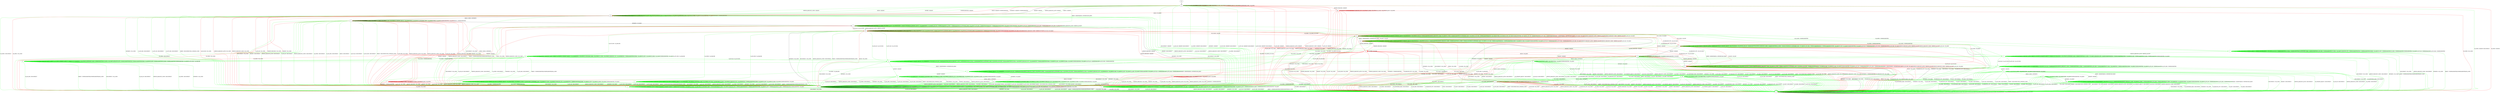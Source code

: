 digraph "" {
	graph ["Incoming time"=0.09285426139831543,
		"Outgoing time"=0.1448497772216797,
		Output="{'States': 36, 'Transitions': 837, 'Filename': '../results/ssh/DropBear-OpenSSH-z3-2.dot'}",
		Reference="{'States': 18, 'Transitions': 222, 'Filename': '../subjects/ssh/DropBear.dot'}",
		Solver=z3,
		Updated="{'States': 32, 'Transitions': 683, 'Filename': '../subjects/ssh/OpenSSH.dot'}",
		"f-measure"=0.15027624309392265,
		precision=0.09956076134699854,
		recall=0.3063063063063063
	];
	a -> a	[key=0,
		label="CH_REQUEST_PTY / CH_NONE"];
	a -> a	[key=1,
		label="CH_DATA / CH_NONE"];
	a -> a	[key=2,
		label="CH_CLOSE / CH_NONE"];
	a -> a	[key=3,
		label="CH_EOF / CH_NONE"];
	a -> a	[key=4,
		color=green,
		label="CH_WINDOW_ADJUST / CH_NONE"];
	a -> a	[key=5,
		color=green,
		label="CH_EXTENDED_DATA / CH_NONE"];
	a -> d	[key=0,
		label="KEXINIT / KEXINIT"];
	a -> d	[key=1,
		color=green,
		label="SERVICE_REQUEST_AUTH / KEXINIT"];
	a -> d	[key=2,
		color=green,
		label="DEBUG / KEXINIT"];
	a -> d	[key=3,
		color=green,
		label="SERVICE_REQUEST_CONN / KEXINIT"];
	a -> d	[key=4,
		color=green,
		label="KEX30 / KEXINIT"];
	a -> d	[key=5,
		color=green,
		label="IGNORE / KEXINIT"];
	a -> d	[key=6,
		color=green,
		label="UNIMPLEMENTED / KEXINIT"];
	a -> d	[key=7,
		color=red,
		label="KEX30 / KEXINIT+UNIMPLEMENTED"];
	a -> d	[key=8,
		color=red,
		label="NEWKEYS / KEXINIT+UNIMPLEMENTED"];
	a -> f	[key=0,
		color=green,
		label="DISCONNECT / KEXINIT"];
	a -> f	[key=1,
		color=green,
		label="UA_PK_OK / KEXINIT+DISCONNECT"];
	a -> f	[key=2,
		color=green,
		label="UA_NONE / KEXINIT+DISCONNECT"];
	a -> f	[key=3,
		color=green,
		label="NEWKEYS / KEXINIT"];
	a -> f	[key=4,
		color=green,
		label="UA_PK_NOK / KEXINIT+DISCONNECT"];
	a -> f	[key=5,
		color=green,
		label="UA_PW_OK / KEXINIT+DISCONNECT"];
	a -> f	[key=6,
		color=green,
		label="UA_PW_NOK / KEXINIT+DISCONNECT"];
	a -> f	[key=7,
		color=red,
		label="UA_PK_NOK / KEXINIT"];
	a -> f	[key=8,
		color=red,
		label="SERVICE_REQUEST_AUTH / KEXINIT"];
	a -> f	[key=9,
		color=red,
		label="SERVICE_REQUEST_CONN / KEXINIT"];
	a -> f	[key=10,
		color=red,
		label="UA_PK_OK / KEXINIT"];
	a -> i	[key=0,
		color=green,
		label="REKEY / KEXINIT|KEX31+NEWKEYS|NO_RESP"];
	a -> l	[key=0,
		color=green,
		label="CH_OPEN / KEXINIT+DISCONNECT"];
	a -> l	[key=1,
		color=red,
		label="CH_OPEN / KEXINIT"];
	gg	[color=red];
	a -> gg	[key=0,
		color=red,
		label="KEXINIT_PROCEED / KEXINIT"];
	b -> b	[key=0,
		label="SERVICE_REQUEST_AUTH / SERVICE_ACCEPT"];
	b -> b	[key=1,
		label="CH_REQUEST_PTY / CH_NONE"];
	b -> b	[key=2,
		label="CH_DATA / CH_NONE"];
	b -> b	[key=3,
		label="CH_CLOSE / CH_NONE"];
	b -> b	[key=4,
		label="CH_EOF / CH_NONE"];
	b -> b	[key=5,
		color=green,
		label="KEXINIT / UNIMPLEMENTED"];
	b -> b	[key=6,
		color=green,
		label="CH_WINDOW_ADJUST / CH_NONE"];
	b -> b	[key=7,
		color=green,
		label="DEBUG / NO_RESP"];
	b -> b	[key=8,
		color=green,
		label="CH_EXTENDED_DATA / CH_NONE"];
	b -> b	[key=9,
		color=green,
		label="KEX30 / UNIMPLEMENTED"];
	b -> b	[key=10,
		color=green,
		label="IGNORE / NO_RESP"];
	b -> b	[key=11,
		color=green,
		label="UNIMPLEMENTED / NO_RESP"];
	b -> b	[key=12,
		color=red,
		label="UA_PK_NOK / NO_RESP"];
	b -> b	[key=13,
		color=red,
		label="SERVICE_REQUEST_CONN / SERVICE_ACCEPT"];
	b -> b	[key=14,
		color=red,
		label="UA_PK_OK / NO_RESP"];
	b -> e	[key=0,
		color=red,
		label="CH_OPEN / CH_OPEN_SUCCESS"];
	b -> f	[key=0,
		label="NEWKEYS / NO_CONN"];
	b -> f	[key=1,
		color=green,
		label="DISCONNECT / NO_CONN"];
	b -> f	[key=2,
		color=green,
		label="SERVICE_REQUEST_CONN / DISCONNECT"];
	b -> f	[key=3,
		color=green,
		label="REKEY / UNIMPLEMENTED|UNIMPLEMENTED|NO_CONN"];
	b -> f	[key=4,
		color=red,
		label="KEX30 / NO_CONN"];
	p	[color=green];
	b -> p	[key=0,
		color=green,
		label="UA_PK_OK / UA_SUCCESS"];
	b -> p	[key=1,
		color=green,
		label="UA_PW_OK / UA_SUCCESS"];
	q	[color=green];
	b -> q	[key=0,
		color=green,
		label="UA_PW_NOK / UA_FAILURE"];
	r	[color=green];
	b -> r	[key=0,
		color=green,
		label="UA_NONE / UA_FAILURE"];
	s	[color=green];
	b -> s	[key=0,
		color=green,
		label="UA_PK_NOK / UA_FAILURE"];
	t	[color=green];
	b -> t	[key=0,
		color=green,
		label="CH_OPEN / UNIMPLEMENTED"];
	hh	[color=red];
	b -> hh	[key=0,
		color=red,
		label="KEXINIT_PROCEED / KEXINIT"];
	ii	[color=red];
	b -> ii	[key=0,
		color=red,
		label="KEXINIT / KEXINIT"];
	c -> c	[key=0,
		label="CH_REQUEST_PTY / CH_NONE"];
	c -> c	[key=1,
		label="CH_DATA / CH_NONE"];
	c -> c	[key=2,
		label="CH_CLOSE / CH_NONE"];
	c -> c	[key=3,
		label="CH_EOF / CH_NONE"];
	c -> c	[key=4,
		color=green,
		label="CH_WINDOW_ADJUST / CH_NONE"];
	c -> c	[key=5,
		color=green,
		label="DEBUG / NO_RESP"];
	c -> c	[key=6,
		color=green,
		label="CH_EXTENDED_DATA / CH_NONE"];
	c -> c	[key=7,
		color=green,
		label="IGNORE / NO_RESP"];
	c -> c	[key=8,
		color=green,
		label="UNIMPLEMENTED / NO_RESP"];
	c -> c	[key=9,
		color=red,
		label="KEX30 / UNIMPLEMENTED"];
	c -> f	[key=0,
		color=green,
		label="DISCONNECT / NO_CONN"];
	c -> f	[key=1,
		color=green,
		label="KEXINIT / DISCONNECT"];
	c -> f	[key=2,
		color=green,
		label="SERVICE_REQUEST_AUTH / DISCONNECT"];
	c -> f	[key=3,
		color=green,
		label="UA_PK_OK / DISCONNECT"];
	c -> f	[key=4,
		color=green,
		label="SERVICE_REQUEST_CONN / DISCONNECT"];
	c -> f	[key=5,
		color=green,
		label="UA_NONE / DISCONNECT"];
	c -> f	[key=6,
		color=green,
		label="UA_PK_NOK / DISCONNECT"];
	c -> f	[key=7,
		color=green,
		label="KEX30 / DISCONNECT"];
	c -> f	[key=8,
		color=green,
		label="UA_PW_OK / DISCONNECT"];
	c -> f	[key=9,
		color=green,
		label="UA_PW_NOK / DISCONNECT"];
	c -> f	[key=10,
		color=green,
		label="REKEY / DISCONNECT|NO_CONN|NO_CONN"];
	c -> f	[key=11,
		color=red,
		label="UA_PK_NOK / NO_CONN"];
	c -> f	[key=12,
		color=red,
		label="SERVICE_REQUEST_AUTH / NO_CONN"];
	c -> f	[key=13,
		color=red,
		label="SERVICE_REQUEST_CONN / NO_CONN"];
	c -> f	[key=14,
		color=red,
		label="UA_PK_OK / NO_CONN"];
	c -> f	[key=15,
		color=red,
		label="KEXINIT_PROCEED / NO_CONN"];
	c -> f	[key=16,
		color=red,
		label="KEXINIT / NO_CONN"];
	c -> i	[key=0,
		label="NEWKEYS / NO_RESP"];
	c -> l	[key=0,
		color=green,
		label="CH_OPEN / DISCONNECT"];
	c -> l	[key=1,
		color=red,
		label="CH_OPEN / NO_CONN"];
	d -> c	[key=0,
		label="KEX30 / KEX31+NEWKEYS"];
	d -> d	[key=0,
		label="CH_REQUEST_PTY / CH_NONE"];
	d -> d	[key=1,
		label="CH_DATA / CH_NONE"];
	d -> d	[key=2,
		label="CH_CLOSE / CH_NONE"];
	d -> d	[key=3,
		label="CH_EOF / CH_NONE"];
	d -> d	[key=4,
		color=green,
		label="CH_WINDOW_ADJUST / CH_NONE"];
	d -> d	[key=5,
		color=green,
		label="DEBUG / NO_RESP"];
	d -> d	[key=6,
		color=green,
		label="CH_EXTENDED_DATA / CH_NONE"];
	d -> d	[key=7,
		color=green,
		label="IGNORE / NO_RESP"];
	d -> d	[key=8,
		color=green,
		label="UNIMPLEMENTED / NO_RESP"];
	d -> d	[key=9,
		color=red,
		label="NEWKEYS / UNIMPLEMENTED"];
	d -> f	[key=0,
		color=green,
		label="DISCONNECT / NO_CONN"];
	d -> f	[key=1,
		color=green,
		label="KEXINIT / DISCONNECT"];
	d -> f	[key=2,
		color=green,
		label="SERVICE_REQUEST_AUTH / DISCONNECT"];
	d -> f	[key=3,
		color=green,
		label="UA_PK_OK / DISCONNECT"];
	d -> f	[key=4,
		color=green,
		label="SERVICE_REQUEST_CONN / DISCONNECT"];
	d -> f	[key=5,
		color=green,
		label="UA_NONE / DISCONNECT"];
	d -> f	[key=6,
		color=green,
		label="NEWKEYS / NO_CONN"];
	d -> f	[key=7,
		color=green,
		label="UA_PK_NOK / DISCONNECT"];
	d -> f	[key=8,
		color=green,
		label="UA_PW_OK / DISCONNECT"];
	d -> f	[key=9,
		color=green,
		label="UA_PW_NOK / DISCONNECT"];
	d -> f	[key=10,
		color=green,
		label="REKEY / DISCONNECT|NO_CONN|NO_CONN"];
	d -> f	[key=11,
		color=red,
		label="UA_PK_NOK / NO_CONN"];
	d -> f	[key=12,
		color=red,
		label="SERVICE_REQUEST_AUTH / NO_CONN"];
	d -> f	[key=13,
		color=red,
		label="SERVICE_REQUEST_CONN / NO_CONN"];
	d -> f	[key=14,
		color=red,
		label="UA_PK_OK / NO_CONN"];
	d -> f	[key=15,
		color=red,
		label="KEXINIT_PROCEED / NO_CONN"];
	d -> f	[key=16,
		color=red,
		label="KEXINIT / NO_CONN"];
	d -> l	[key=0,
		color=green,
		label="CH_OPEN / DISCONNECT"];
	d -> l	[key=1,
		color=red,
		label="CH_OPEN / NO_CONN"];
	e -> b	[key=0,
		color=red,
		label="CH_CLOSE / CH_EOF"];
	e -> e	[key=0,
		label="CH_OPEN / CH_MAX"];
	e -> e	[key=1,
		label="CH_DATA / NO_RESP"];
	e -> e	[key=2,
		color=green,
		label="SERVICE_REQUEST_AUTH / NO_RESP"];
	e -> e	[key=3,
		color=green,
		label="CH_WINDOW_ADJUST / NO_RESP"];
	e -> e	[key=4,
		color=green,
		label="DEBUG / NO_RESP"];
	e -> e	[key=5,
		color=green,
		label="UA_PK_OK / UNIMPLEMENTED"];
	e -> e	[key=6,
		color=green,
		label="SERVICE_REQUEST_CONN / NO_RESP"];
	e -> e	[key=7,
		color=green,
		label="UA_NONE / UNIMPLEMENTED"];
	e -> e	[key=8,
		color=green,
		label="CH_EXTENDED_DATA / NO_RESP"];
	e -> e	[key=9,
		color=green,
		label="UA_PK_NOK / UNIMPLEMENTED"];
	e -> e	[key=10,
		color=green,
		label="KEX30 / NO_RESP"];
	e -> e	[key=11,
		color=green,
		label="IGNORE / NO_RESP"];
	e -> e	[key=12,
		color=green,
		label="CH_EOF / NO_RESP"];
	e -> e	[key=13,
		color=green,
		label="UNIMPLEMENTED / NO_RESP"];
	e -> e	[key=14,
		color=green,
		label="UA_PW_OK / UNIMPLEMENTED"];
	e -> e	[key=15,
		color=green,
		label="UA_PW_NOK / UNIMPLEMENTED"];
	e -> e	[key=16,
		color=green,
		label="REKEY / KEXINIT|KEX31+NEWKEYS|NO_RESP"];
	e -> e	[key=17,
		color=red,
		label="UA_PK_NOK / NO_RESP"];
	e -> e	[key=18,
		color=red,
		label="SERVICE_REQUEST_AUTH / SERVICE_ACCEPT"];
	e -> e	[key=19,
		color=red,
		label="SERVICE_REQUEST_CONN / SERVICE_ACCEPT"];
	e -> e	[key=20,
		color=red,
		label="UA_PK_OK / NO_RESP"];
	e -> g	[key=0,
		color=red,
		label="CH_EOF / CH_EOF"];
	e -> h	[key=0,
		color=green,
		label="CH_REQUEST_PTY / CH_SUCCESS"];
	e -> j	[key=0,
		color=red,
		label="CH_REQUEST_PTY / CH_SUCCESS"];
	e -> l	[key=0,
		label="NEWKEYS / NO_CONN"];
	e -> l	[key=1,
		color=green,
		label="DISCONNECT / NO_CONN"];
	e -> l	[key=2,
		color=red,
		label="KEX30 / NO_CONN"];
	e -> n	[key=0,
		color=red,
		label="KEXINIT / KEXINIT"];
	v	[color=green];
	e -> v	[key=0,
		color=green,
		label="CH_CLOSE / CH_CLOSE"];
	bb	[color=green];
	e -> bb	[key=0,
		color=green,
		label="KEXINIT / KEXINIT"];
	jj	[color=red];
	e -> jj	[key=0,
		color=red,
		label="KEXINIT_PROCEED / KEXINIT"];
	f -> f	[key=0,
		label="UA_PK_NOK / NO_CONN"];
	f -> f	[key=1,
		label="KEX30 / NO_CONN"];
	f -> f	[key=2,
		label="SERVICE_REQUEST_AUTH / NO_CONN"];
	f -> f	[key=3,
		label="SERVICE_REQUEST_CONN / NO_CONN"];
	f -> f	[key=4,
		label="NEWKEYS / NO_CONN"];
	f -> f	[key=5,
		label="CH_REQUEST_PTY / CH_NONE"];
	f -> f	[key=6,
		label="CH_DATA / CH_NONE"];
	f -> f	[key=7,
		label="UA_PK_OK / NO_CONN"];
	f -> f	[key=8,
		label="CH_CLOSE / CH_NONE"];
	f -> f	[key=9,
		label="KEXINIT / NO_CONN"];
	f -> f	[key=10,
		label="CH_EOF / CH_NONE"];
	f -> f	[key=11,
		color=green,
		label="DISCONNECT / NO_CONN"];
	f -> f	[key=12,
		color=green,
		label="CH_WINDOW_ADJUST / CH_NONE"];
	f -> f	[key=13,
		color=green,
		label="DEBUG / NO_CONN"];
	f -> f	[key=14,
		color=green,
		label="UA_NONE / NO_CONN"];
	f -> f	[key=15,
		color=green,
		label="CH_EXTENDED_DATA / CH_NONE"];
	f -> f	[key=16,
		color=green,
		label="IGNORE / NO_CONN"];
	f -> f	[key=17,
		color=green,
		label="UNIMPLEMENTED / NO_CONN"];
	f -> f	[key=18,
		color=green,
		label="UA_PW_OK / NO_CONN"];
	f -> f	[key=19,
		color=green,
		label="UA_PW_NOK / NO_CONN"];
	f -> f	[key=20,
		color=green,
		label="REKEY / NO_CONN|NO_CONN|NO_CONN"];
	f -> f	[key=21,
		color=red,
		label="KEXINIT_PROCEED / NO_CONN"];
	f -> l	[key=0,
		label="CH_OPEN / NO_CONN"];
	g -> b	[key=0,
		color=red,
		label="CH_CLOSE / NO_RESP"];
	g -> e	[key=0,
		color=green,
		label="REKEY / KEXINIT|KEX31+NEWKEYS|NO_RESP"];
	g -> g	[key=0,
		label="CH_OPEN / CH_MAX"];
	g -> g	[key=1,
		label="CH_EOF / NO_RESP"];
	g -> g	[key=2,
		color=green,
		label="SERVICE_REQUEST_AUTH / UNIMPLEMENTED"];
	g -> g	[key=3,
		color=green,
		label="CH_WINDOW_ADJUST / NO_RESP"];
	g -> g	[key=4,
		color=green,
		label="DEBUG / NO_RESP"];
	g -> g	[key=5,
		color=green,
		label="UA_PK_OK / UNIMPLEMENTED"];
	g -> g	[key=6,
		color=green,
		label="SERVICE_REQUEST_CONN / UNIMPLEMENTED"];
	g -> g	[key=7,
		color=green,
		label="UA_NONE / UNIMPLEMENTED"];
	g -> g	[key=8,
		color=green,
		label="CH_EXTENDED_DATA / NO_RESP"];
	g -> g	[key=9,
		color=green,
		label="UA_PK_NOK / UNIMPLEMENTED"];
	g -> g	[key=10,
		color=green,
		label="KEX30 / UNIMPLEMENTED"];
	g -> g	[key=11,
		color=green,
		label="IGNORE / NO_RESP"];
	g -> g	[key=12,
		color=green,
		label="CH_DATA / NO_RESP"];
	g -> g	[key=13,
		color=green,
		label="UNIMPLEMENTED / NO_RESP"];
	g -> g	[key=14,
		color=green,
		label="UA_PW_OK / UNIMPLEMENTED"];
	g -> g	[key=15,
		color=green,
		label="UA_PW_NOK / UNIMPLEMENTED"];
	g -> g	[key=16,
		color=red,
		label="UA_PK_NOK / NO_RESP"];
	g -> g	[key=17,
		color=red,
		label="SERVICE_REQUEST_AUTH / SERVICE_ACCEPT"];
	g -> g	[key=18,
		color=red,
		label="SERVICE_REQUEST_CONN / SERVICE_ACCEPT"];
	g -> g	[key=19,
		color=red,
		label="UA_PK_OK / NO_RESP"];
	g -> h	[key=0,
		color=red,
		label="CH_REQUEST_PTY / CH_SUCCESS"];
	g -> j	[key=0,
		color=green,
		label="CH_REQUEST_PTY / CH_SUCCESS"];
	g -> l	[key=0,
		label="NEWKEYS / NO_CONN"];
	g -> l	[key=1,
		color=green,
		label="DISCONNECT / NO_CONN"];
	g -> l	[key=2,
		color=red,
		label="KEX30 / NO_CONN"];
	g -> l	[key=3,
		color=red,
		label="CH_DATA / NO_CONN"];
	g -> n	[key=0,
		color=red,
		label="KEXINIT / KEXINIT"];
	g -> p	[key=0,
		color=green,
		label="CH_CLOSE / CH_CLOSE"];
	g -> bb	[key=0,
		color=green,
		label="KEXINIT / KEXINIT"];
	g -> jj	[key=0,
		color=red,
		label="KEXINIT_PROCEED / KEXINIT"];
	h -> b	[key=0,
		color=red,
		label="CH_CLOSE / NO_RESP"];
	h -> h	[key=0,
		label="CH_OPEN / CH_MAX"];
	h -> h	[key=1,
		label="CH_EOF / NO_RESP"];
	h -> h	[key=2,
		color=green,
		label="SERVICE_REQUEST_AUTH / NO_RESP"];
	h -> h	[key=3,
		color=green,
		label="CH_WINDOW_ADJUST / NO_RESP"];
	h -> h	[key=4,
		color=green,
		label="DEBUG / NO_RESP"];
	h -> h	[key=5,
		color=green,
		label="UA_PK_OK / UNIMPLEMENTED"];
	h -> h	[key=6,
		color=green,
		label="SERVICE_REQUEST_CONN / NO_RESP"];
	h -> h	[key=7,
		color=green,
		label="UA_NONE / UNIMPLEMENTED"];
	h -> h	[key=8,
		color=green,
		label="CH_EXTENDED_DATA / NO_RESP"];
	h -> h	[key=9,
		color=green,
		label="UA_PK_NOK / UNIMPLEMENTED"];
	h -> h	[key=10,
		color=green,
		label="KEX30 / NO_RESP"];
	h -> h	[key=11,
		color=green,
		label="IGNORE / NO_RESP"];
	h -> h	[key=12,
		color=green,
		label="CH_DATA / NO_RESP"];
	h -> h	[key=13,
		color=green,
		label="UNIMPLEMENTED / NO_RESP"];
	h -> h	[key=14,
		color=green,
		label="UA_PW_OK / UNIMPLEMENTED"];
	h -> h	[key=15,
		color=green,
		label="UA_PW_NOK / UNIMPLEMENTED"];
	h -> h	[key=16,
		color=green,
		label="REKEY / KEXINIT|KEX31+NEWKEYS|NO_RESP"];
	h -> h	[key=17,
		color=red,
		label="UA_PK_NOK / NO_RESP"];
	h -> h	[key=18,
		color=red,
		label="SERVICE_REQUEST_AUTH / SERVICE_ACCEPT"];
	h -> h	[key=19,
		color=red,
		label="SERVICE_REQUEST_CONN / SERVICE_ACCEPT"];
	h -> h	[key=20,
		color=red,
		label="UA_PK_OK / NO_RESP"];
	h -> l	[key=0,
		label="NEWKEYS / NO_CONN"];
	h -> l	[key=1,
		color=green,
		label="DISCONNECT / NO_CONN"];
	h -> l	[key=2,
		color=green,
		label="CH_REQUEST_PTY / DISCONNECT"];
	h -> l	[key=3,
		color=red,
		label="KEX30 / NO_CONN"];
	h -> l	[key=4,
		color=red,
		label="CH_REQUEST_PTY / NO_CONN"];
	h -> l	[key=5,
		color=red,
		label="CH_DATA / NO_CONN"];
	h -> n	[key=0,
		label="KEXINIT / KEXINIT"];
	h -> v	[key=0,
		color=green,
		label="CH_CLOSE / CH_CLOSE"];
	h -> jj	[key=0,
		color=red,
		label="KEXINIT_PROCEED / KEXINIT"];
	i -> b	[key=0,
		color=green,
		label="SERVICE_REQUEST_AUTH / SERVICE_ACCEPT"];
	i -> b	[key=1,
		color=red,
		label="UA_PK_OK / UA_SUCCESS"];
	i -> f	[key=0,
		label="NEWKEYS / NO_CONN"];
	i -> f	[key=1,
		color=green,
		label="DISCONNECT / NO_CONN"];
	i -> f	[key=2,
		color=green,
		label="SERVICE_REQUEST_CONN / DISCONNECT"];
	i -> f	[key=3,
		color=green,
		label="REKEY / UNIMPLEMENTED|UNIMPLEMENTED|NO_CONN"];
	i -> f	[key=4,
		color=red,
		label="KEX30 / NO_CONN"];
	i -> f	[key=5,
		color=red,
		label="SERVICE_REQUEST_CONN / NO_CONN"];
	i -> i	[key=0,
		label="CH_REQUEST_PTY / CH_NONE"];
	i -> i	[key=1,
		label="CH_DATA / CH_NONE"];
	i -> i	[key=2,
		label="CH_CLOSE / CH_NONE"];
	i -> i	[key=3,
		label="CH_EOF / CH_NONE"];
	i -> i	[key=4,
		color=green,
		label="KEXINIT / UNIMPLEMENTED"];
	i -> i	[key=5,
		color=green,
		label="CH_WINDOW_ADJUST / CH_NONE"];
	i -> i	[key=6,
		color=green,
		label="DEBUG / NO_RESP"];
	i -> i	[key=7,
		color=green,
		label="UA_PK_OK / UNIMPLEMENTED"];
	i -> i	[key=8,
		color=green,
		label="UA_NONE / UNIMPLEMENTED"];
	i -> i	[key=9,
		color=green,
		label="CH_EXTENDED_DATA / CH_NONE"];
	i -> i	[key=10,
		color=green,
		label="UA_PK_NOK / UNIMPLEMENTED"];
	i -> i	[key=11,
		color=green,
		label="KEX30 / UNIMPLEMENTED"];
	i -> i	[key=12,
		color=green,
		label="IGNORE / NO_RESP"];
	i -> i	[key=13,
		color=green,
		label="UNIMPLEMENTED / NO_RESP"];
	i -> i	[key=14,
		color=green,
		label="UA_PW_OK / UNIMPLEMENTED"];
	i -> i	[key=15,
		color=green,
		label="UA_PW_NOK / UNIMPLEMENTED"];
	i -> i	[key=16,
		color=red,
		label="UA_PK_NOK / UA_FAILURE"];
	i -> i	[key=17,
		color=red,
		label="SERVICE_REQUEST_AUTH / SERVICE_ACCEPT"];
	i -> l	[key=0,
		color=red,
		label="CH_OPEN / NO_CONN"];
	o	[color=green];
	i -> o	[key=0,
		color=green,
		label="CH_OPEN / UNIMPLEMENTED"];
	i -> hh	[key=0,
		color=red,
		label="KEXINIT_PROCEED / KEXINIT"];
	i -> ii	[key=0,
		color=red,
		label="KEXINIT / KEXINIT"];
	j -> b	[key=0,
		color=red,
		label="CH_CLOSE / CH_EOF"];
	j -> h	[key=0,
		color=green,
		label="REKEY / KEXINIT|KEX31+NEWKEYS|NO_RESP"];
	j -> h	[key=1,
		color=red,
		label="CH_EOF / CH_EOF"];
	j -> j	[key=0,
		label="CH_OPEN / CH_MAX"];
	j -> j	[key=1,
		label="CH_DATA / NO_RESP"];
	j -> j	[key=2,
		color=green,
		label="SERVICE_REQUEST_AUTH / UNIMPLEMENTED"];
	j -> j	[key=3,
		color=green,
		label="CH_WINDOW_ADJUST / NO_RESP"];
	j -> j	[key=4,
		color=green,
		label="DEBUG / NO_RESP"];
	j -> j	[key=5,
		color=green,
		label="UA_PK_OK / UNIMPLEMENTED"];
	j -> j	[key=6,
		color=green,
		label="SERVICE_REQUEST_CONN / UNIMPLEMENTED"];
	j -> j	[key=7,
		color=green,
		label="UA_NONE / UNIMPLEMENTED"];
	j -> j	[key=8,
		color=green,
		label="CH_EXTENDED_DATA / NO_RESP"];
	j -> j	[key=9,
		color=green,
		label="UA_PK_NOK / UNIMPLEMENTED"];
	j -> j	[key=10,
		color=green,
		label="KEX30 / UNIMPLEMENTED"];
	j -> j	[key=11,
		color=green,
		label="IGNORE / NO_RESP"];
	j -> j	[key=12,
		color=green,
		label="CH_EOF / NO_RESP"];
	j -> j	[key=13,
		color=green,
		label="UNIMPLEMENTED / NO_RESP"];
	j -> j	[key=14,
		color=green,
		label="UA_PW_OK / UNIMPLEMENTED"];
	j -> j	[key=15,
		color=green,
		label="UA_PW_NOK / UNIMPLEMENTED"];
	j -> j	[key=16,
		color=red,
		label="UA_PK_NOK / NO_RESP"];
	j -> j	[key=17,
		color=red,
		label="SERVICE_REQUEST_AUTH / SERVICE_ACCEPT"];
	j -> j	[key=18,
		color=red,
		label="SERVICE_REQUEST_CONN / SERVICE_ACCEPT"];
	j -> j	[key=19,
		color=red,
		label="UA_PK_OK / NO_RESP"];
	j -> l	[key=0,
		label="NEWKEYS / NO_CONN"];
	j -> l	[key=1,
		color=green,
		label="DISCONNECT / NO_CONN"];
	j -> l	[key=2,
		color=green,
		label="CH_REQUEST_PTY / DISCONNECT"];
	j -> l	[key=3,
		color=red,
		label="KEX30 / NO_CONN"];
	j -> l	[key=4,
		color=red,
		label="CH_REQUEST_PTY / NO_CONN"];
	j -> n	[key=0,
		label="KEXINIT / KEXINIT"];
	j -> p	[key=0,
		color=green,
		label="CH_CLOSE / CH_CLOSE"];
	j -> jj	[key=0,
		color=red,
		label="KEXINIT_PROCEED / KEXINIT"];
	k -> e	[key=0,
		label="NEWKEYS / NO_RESP"];
	k -> f	[key=0,
		color=green,
		label="CH_CLOSE / DISCONNECT"];
	k -> f	[key=1,
		color=red,
		label="CH_CLOSE / NO_CONN"];
	k -> k	[key=0,
		label="CH_OPEN / CH_MAX"];
	k -> k	[key=1,
		color=green,
		label="DEBUG / NO_RESP"];
	k -> k	[key=2,
		color=green,
		label="IGNORE / NO_RESP"];
	k -> k	[key=3,
		color=green,
		label="UNIMPLEMENTED / NO_RESP"];
	k -> k	[key=4,
		color=red,
		label="KEX30 / UNIMPLEMENTED"];
	k -> l	[key=0,
		color=green,
		label="DISCONNECT / NO_CONN"];
	k -> l	[key=1,
		color=green,
		label="KEXINIT / DISCONNECT"];
	k -> l	[key=2,
		color=green,
		label="SERVICE_REQUEST_AUTH / DISCONNECT"];
	k -> l	[key=3,
		color=green,
		label="CH_WINDOW_ADJUST / DISCONNECT"];
	k -> l	[key=4,
		color=green,
		label="UA_PK_OK / DISCONNECT"];
	k -> l	[key=5,
		color=green,
		label="SERVICE_REQUEST_CONN / DISCONNECT"];
	k -> l	[key=6,
		color=green,
		label="UA_NONE / DISCONNECT"];
	k -> l	[key=7,
		color=green,
		label="CH_EXTENDED_DATA / DISCONNECT"];
	k -> l	[key=8,
		color=green,
		label="UA_PK_NOK / DISCONNECT"];
	k -> l	[key=9,
		color=green,
		label="CH_REQUEST_PTY / DISCONNECT"];
	k -> l	[key=10,
		color=green,
		label="KEX30 / DISCONNECT"];
	k -> l	[key=11,
		color=green,
		label="CH_EOF / DISCONNECT"];
	k -> l	[key=12,
		color=green,
		label="CH_DATA / DISCONNECT"];
	k -> l	[key=13,
		color=green,
		label="UA_PW_OK / DISCONNECT"];
	k -> l	[key=14,
		color=green,
		label="UA_PW_NOK / DISCONNECT"];
	k -> l	[key=15,
		color=green,
		label="REKEY / DISCONNECT|NO_CONN|NO_CONN"];
	k -> l	[key=16,
		color=red,
		label="UA_PK_NOK / NO_CONN"];
	k -> l	[key=17,
		color=red,
		label="SERVICE_REQUEST_AUTH / NO_CONN"];
	k -> l	[key=18,
		color=red,
		label="SERVICE_REQUEST_CONN / NO_CONN"];
	k -> l	[key=19,
		color=red,
		label="CH_REQUEST_PTY / NO_CONN"];
	k -> l	[key=20,
		color=red,
		label="CH_DATA / NO_CONN"];
	k -> l	[key=21,
		color=red,
		label="UA_PK_OK / NO_CONN"];
	k -> l	[key=22,
		color=red,
		label="KEXINIT_PROCEED / NO_CONN"];
	k -> l	[key=23,
		color=red,
		label="KEXINIT / NO_CONN"];
	k -> l	[key=24,
		color=red,
		label="CH_EOF / NO_CONN"];
	l -> f	[key=0,
		label="CH_CLOSE / NO_CONN"];
	l -> l	[key=0,
		label="UA_PK_NOK / NO_CONN"];
	l -> l	[key=1,
		label="KEX30 / NO_CONN"];
	l -> l	[key=2,
		label="SERVICE_REQUEST_AUTH / NO_CONN"];
	l -> l	[key=3,
		label="SERVICE_REQUEST_CONN / NO_CONN"];
	l -> l	[key=4,
		label="NEWKEYS / NO_CONN"];
	l -> l	[key=5,
		label="CH_REQUEST_PTY / NO_CONN"];
	l -> l	[key=6,
		label="CH_OPEN / CH_MAX"];
	l -> l	[key=7,
		label="CH_DATA / NO_CONN"];
	l -> l	[key=8,
		label="UA_PK_OK / NO_CONN"];
	l -> l	[key=9,
		label="KEXINIT / NO_CONN"];
	l -> l	[key=10,
		label="CH_EOF / NO_CONN"];
	l -> l	[key=11,
		color=green,
		label="DISCONNECT / NO_CONN"];
	l -> l	[key=12,
		color=green,
		label="CH_WINDOW_ADJUST / NO_CONN"];
	l -> l	[key=13,
		color=green,
		label="DEBUG / NO_CONN"];
	l -> l	[key=14,
		color=green,
		label="UA_NONE / NO_CONN"];
	l -> l	[key=15,
		color=green,
		label="CH_EXTENDED_DATA / NO_CONN"];
	l -> l	[key=16,
		color=green,
		label="IGNORE / NO_CONN"];
	l -> l	[key=17,
		color=green,
		label="UNIMPLEMENTED / NO_CONN"];
	l -> l	[key=18,
		color=green,
		label="UA_PW_OK / NO_CONN"];
	l -> l	[key=19,
		color=green,
		label="UA_PW_NOK / NO_CONN"];
	l -> l	[key=20,
		color=green,
		label="REKEY / NO_CONN|NO_CONN|NO_CONN"];
	l -> l	[key=21,
		color=red,
		label="KEXINIT_PROCEED / NO_CONN"];
	m -> a	[key=0];
	n -> f	[key=0,
		color=green,
		label="CH_CLOSE / DISCONNECT"];
	n -> f	[key=1,
		color=red,
		label="CH_CLOSE / NO_CONN"];
	n -> k	[key=0,
		color=red,
		label="KEX30 / KEX31+NEWKEYS"];
	n -> l	[key=0,
		color=green,
		label="DISCONNECT / NO_CONN"];
	n -> l	[key=1,
		color=green,
		label="KEXINIT / DISCONNECT"];
	n -> l	[key=2,
		color=green,
		label="SERVICE_REQUEST_AUTH / DISCONNECT"];
	n -> l	[key=3,
		color=green,
		label="CH_WINDOW_ADJUST / DISCONNECT"];
	n -> l	[key=4,
		color=green,
		label="UA_PK_OK / DISCONNECT"];
	n -> l	[key=5,
		color=green,
		label="SERVICE_REQUEST_CONN / DISCONNECT"];
	n -> l	[key=6,
		color=green,
		label="UA_NONE / DISCONNECT"];
	n -> l	[key=7,
		color=green,
		label="CH_EXTENDED_DATA / DISCONNECT"];
	n -> l	[key=8,
		color=green,
		label="NEWKEYS / NO_CONN"];
	n -> l	[key=9,
		color=green,
		label="UA_PK_NOK / DISCONNECT"];
	n -> l	[key=10,
		color=green,
		label="CH_REQUEST_PTY / DISCONNECT"];
	n -> l	[key=11,
		color=green,
		label="CH_EOF / DISCONNECT"];
	n -> l	[key=12,
		color=green,
		label="CH_DATA / DISCONNECT"];
	n -> l	[key=13,
		color=green,
		label="UA_PW_OK / DISCONNECT"];
	n -> l	[key=14,
		color=green,
		label="UA_PW_NOK / DISCONNECT"];
	n -> l	[key=15,
		color=green,
		label="REKEY / DISCONNECT|NO_CONN|NO_CONN"];
	n -> l	[key=16,
		color=red,
		label="UA_PK_NOK / NO_CONN"];
	n -> l	[key=17,
		color=red,
		label="SERVICE_REQUEST_AUTH / NO_CONN"];
	n -> l	[key=18,
		color=red,
		label="SERVICE_REQUEST_CONN / NO_CONN"];
	n -> l	[key=19,
		color=red,
		label="NEWKEYS / UNIMPLEMENTED"];
	n -> l	[key=20,
		color=red,
		label="CH_REQUEST_PTY / NO_CONN"];
	n -> l	[key=21,
		color=red,
		label="CH_DATA / NO_CONN"];
	n -> l	[key=22,
		color=red,
		label="UA_PK_OK / NO_CONN"];
	n -> l	[key=23,
		color=red,
		label="KEXINIT_PROCEED / NO_CONN"];
	n -> l	[key=24,
		color=red,
		label="KEXINIT / NO_CONN"];
	n -> l	[key=25,
		color=red,
		label="CH_EOF / NO_CONN"];
	n -> n	[key=0,
		label="CH_OPEN / CH_MAX"];
	n -> n	[key=1,
		color=green,
		label="DEBUG / NO_RESP"];
	n -> n	[key=2,
		color=green,
		label="IGNORE / NO_RESP"];
	n -> n	[key=3,
		color=green,
		label="UNIMPLEMENTED / NO_RESP"];
	ff	[color=green];
	n -> ff	[key=0,
		color=green,
		label="KEX30 / KEX31+NEWKEYS"];
	o -> i	[key=0,
		color=green,
		label="CH_CLOSE / UNIMPLEMENTED"];
	o -> l	[key=0,
		color=green,
		label="DISCONNECT / NO_CONN"];
	o -> l	[key=1,
		color=green,
		label="SERVICE_REQUEST_CONN / DISCONNECT"];
	o -> l	[key=2,
		color=green,
		label="NEWKEYS / NO_CONN"];
	o -> l	[key=3,
		color=green,
		label="REKEY / UNIMPLEMENTED|UNIMPLEMENTED|NO_CONN"];
	o -> o	[key=0,
		color=green,
		label="KEXINIT / UNIMPLEMENTED"];
	o -> o	[key=1,
		color=green,
		label="CH_WINDOW_ADJUST / UNIMPLEMENTED"];
	o -> o	[key=2,
		color=green,
		label="DEBUG / NO_RESP"];
	o -> o	[key=3,
		color=green,
		label="UA_PK_OK / UNIMPLEMENTED"];
	o -> o	[key=4,
		color=green,
		label="UA_NONE / UNIMPLEMENTED"];
	o -> o	[key=5,
		color=green,
		label="CH_EXTENDED_DATA / UNIMPLEMENTED"];
	o -> o	[key=6,
		color=green,
		label="UA_PK_NOK / UNIMPLEMENTED"];
	o -> o	[key=7,
		color=green,
		label="CH_OPEN / CH_MAX"];
	o -> o	[key=8,
		color=green,
		label="CH_REQUEST_PTY / UNIMPLEMENTED"];
	o -> o	[key=9,
		color=green,
		label="KEX30 / UNIMPLEMENTED"];
	o -> o	[key=10,
		color=green,
		label="IGNORE / NO_RESP"];
	o -> o	[key=11,
		color=green,
		label="CH_EOF / UNIMPLEMENTED"];
	o -> o	[key=12,
		color=green,
		label="CH_DATA / UNIMPLEMENTED"];
	o -> o	[key=13,
		color=green,
		label="UNIMPLEMENTED / NO_RESP"];
	o -> o	[key=14,
		color=green,
		label="UA_PW_OK / UNIMPLEMENTED"];
	o -> o	[key=15,
		color=green,
		label="UA_PW_NOK / UNIMPLEMENTED"];
	o -> t	[key=0,
		color=green,
		label="SERVICE_REQUEST_AUTH / SERVICE_ACCEPT"];
	p -> f	[key=0,
		color=green,
		label="DISCONNECT / NO_CONN"];
	p -> f	[key=1,
		color=green,
		label="NEWKEYS / NO_CONN"];
	p -> g	[key=0,
		color=green,
		label="CH_OPEN / CH_OPEN_SUCCESS"];
	p -> p	[key=0,
		color=green,
		label="SERVICE_REQUEST_AUTH / UNIMPLEMENTED"];
	p -> p	[key=1,
		color=green,
		label="CH_WINDOW_ADJUST / CH_NONE"];
	p -> p	[key=2,
		color=green,
		label="DEBUG / NO_RESP"];
	p -> p	[key=3,
		color=green,
		label="UA_PK_OK / UNIMPLEMENTED"];
	p -> p	[key=4,
		color=green,
		label="SERVICE_REQUEST_CONN / UNIMPLEMENTED"];
	p -> p	[key=5,
		color=green,
		label="UA_NONE / UNIMPLEMENTED"];
	p -> p	[key=6,
		color=green,
		label="CH_EXTENDED_DATA / CH_NONE"];
	p -> p	[key=7,
		color=green,
		label="UA_PK_NOK / UNIMPLEMENTED"];
	p -> p	[key=8,
		color=green,
		label="CH_CLOSE / CH_NONE"];
	p -> p	[key=9,
		color=green,
		label="CH_REQUEST_PTY / CH_NONE"];
	p -> p	[key=10,
		color=green,
		label="KEX30 / UNIMPLEMENTED"];
	p -> p	[key=11,
		color=green,
		label="IGNORE / NO_RESP"];
	p -> p	[key=12,
		color=green,
		label="CH_EOF / CH_NONE"];
	p -> p	[key=13,
		color=green,
		label="CH_DATA / CH_NONE"];
	p -> p	[key=14,
		color=green,
		label="UNIMPLEMENTED / NO_RESP"];
	p -> p	[key=15,
		color=green,
		label="UA_PW_OK / UNIMPLEMENTED"];
	p -> p	[key=16,
		color=green,
		label="UA_PW_NOK / UNIMPLEMENTED"];
	u	[color=green];
	p -> u	[key=0,
		color=green,
		label="KEXINIT / KEXINIT"];
	p -> v	[key=0,
		color=green,
		label="REKEY / KEXINIT|KEX31+NEWKEYS|NO_RESP"];
	q -> f	[key=0,
		color=green,
		label="DISCONNECT / NO_CONN"];
	q -> f	[key=1,
		color=green,
		label="UA_PK_OK / DISCONNECT"];
	q -> f	[key=2,
		color=green,
		label="SERVICE_REQUEST_CONN / DISCONNECT"];
	q -> f	[key=3,
		color=green,
		label="UA_NONE / DISCONNECT"];
	q -> f	[key=4,
		color=green,
		label="NEWKEYS / NO_CONN"];
	q -> f	[key=5,
		color=green,
		label="UA_PK_NOK / DISCONNECT"];
	q -> f	[key=6,
		color=green,
		label="REKEY / UNIMPLEMENTED|UNIMPLEMENTED|NO_CONN"];
	q -> p	[key=0,
		color=green,
		label="UA_PW_OK / UA_SUCCESS"];
	q -> q	[key=0,
		color=green,
		label="KEXINIT / UNIMPLEMENTED"];
	q -> q	[key=1,
		color=green,
		label="SERVICE_REQUEST_AUTH / SERVICE_ACCEPT"];
	q -> q	[key=2,
		color=green,
		label="CH_WINDOW_ADJUST / CH_NONE"];
	q -> q	[key=3,
		color=green,
		label="DEBUG / NO_RESP"];
	q -> q	[key=4,
		color=green,
		label="CH_EXTENDED_DATA / CH_NONE"];
	q -> q	[key=5,
		color=green,
		label="CH_CLOSE / CH_NONE"];
	q -> q	[key=6,
		color=green,
		label="CH_REQUEST_PTY / CH_NONE"];
	q -> q	[key=7,
		color=green,
		label="KEX30 / UNIMPLEMENTED"];
	q -> q	[key=8,
		color=green,
		label="IGNORE / NO_RESP"];
	q -> q	[key=9,
		color=green,
		label="CH_EOF / CH_NONE"];
	q -> q	[key=10,
		color=green,
		label="CH_DATA / CH_NONE"];
	q -> q	[key=11,
		color=green,
		label="UNIMPLEMENTED / NO_RESP"];
	q -> q	[key=12,
		color=green,
		label="UA_PW_NOK / UA_FAILURE"];
	w	[color=green];
	q -> w	[key=0,
		color=green,
		label="CH_OPEN / UNIMPLEMENTED"];
	r -> f	[key=0,
		color=green,
		label="DISCONNECT / NO_CONN"];
	r -> f	[key=1,
		color=green,
		label="UA_PK_OK / DISCONNECT"];
	r -> f	[key=2,
		color=green,
		label="SERVICE_REQUEST_CONN / DISCONNECT"];
	r -> f	[key=3,
		color=green,
		label="NEWKEYS / NO_CONN"];
	r -> f	[key=4,
		color=green,
		label="UA_PK_NOK / DISCONNECT"];
	r -> f	[key=5,
		color=green,
		label="UA_PW_OK / DISCONNECT"];
	r -> f	[key=6,
		color=green,
		label="UA_PW_NOK / DISCONNECT"];
	r -> f	[key=7,
		color=green,
		label="REKEY / UNIMPLEMENTED|UNIMPLEMENTED|NO_CONN"];
	r -> r	[key=0,
		color=green,
		label="KEXINIT / UNIMPLEMENTED"];
	r -> r	[key=1,
		color=green,
		label="SERVICE_REQUEST_AUTH / SERVICE_ACCEPT"];
	r -> r	[key=2,
		color=green,
		label="CH_WINDOW_ADJUST / CH_NONE"];
	r -> r	[key=3,
		color=green,
		label="DEBUG / NO_RESP"];
	r -> r	[key=4,
		color=green,
		label="UA_NONE / UA_FAILURE"];
	r -> r	[key=5,
		color=green,
		label="CH_EXTENDED_DATA / CH_NONE"];
	r -> r	[key=6,
		color=green,
		label="CH_CLOSE / CH_NONE"];
	r -> r	[key=7,
		color=green,
		label="CH_REQUEST_PTY / CH_NONE"];
	r -> r	[key=8,
		color=green,
		label="KEX30 / UNIMPLEMENTED"];
	r -> r	[key=9,
		color=green,
		label="IGNORE / NO_RESP"];
	r -> r	[key=10,
		color=green,
		label="CH_EOF / CH_NONE"];
	r -> r	[key=11,
		color=green,
		label="CH_DATA / CH_NONE"];
	r -> r	[key=12,
		color=green,
		label="UNIMPLEMENTED / NO_RESP"];
	x	[color=green];
	r -> x	[key=0,
		color=green,
		label="CH_OPEN / UNIMPLEMENTED"];
	s -> f	[key=0,
		color=green,
		label="DISCONNECT / NO_CONN"];
	s -> f	[key=1,
		color=green,
		label="UA_PK_OK / DISCONNECT"];
	s -> f	[key=2,
		color=green,
		label="SERVICE_REQUEST_CONN / DISCONNECT"];
	s -> f	[key=3,
		color=green,
		label="UA_NONE / DISCONNECT"];
	s -> f	[key=4,
		color=green,
		label="NEWKEYS / NO_CONN"];
	s -> f	[key=5,
		color=green,
		label="UA_PW_OK / DISCONNECT"];
	s -> f	[key=6,
		color=green,
		label="UA_PW_NOK / DISCONNECT"];
	s -> f	[key=7,
		color=green,
		label="REKEY / UNIMPLEMENTED|UNIMPLEMENTED|NO_CONN"];
	s -> s	[key=0,
		color=green,
		label="KEXINIT / UNIMPLEMENTED"];
	s -> s	[key=1,
		color=green,
		label="SERVICE_REQUEST_AUTH / SERVICE_ACCEPT"];
	s -> s	[key=2,
		color=green,
		label="CH_WINDOW_ADJUST / CH_NONE"];
	s -> s	[key=3,
		color=green,
		label="DEBUG / NO_RESP"];
	s -> s	[key=4,
		color=green,
		label="CH_EXTENDED_DATA / CH_NONE"];
	s -> s	[key=5,
		color=green,
		label="UA_PK_NOK / UA_FAILURE"];
	s -> s	[key=6,
		color=green,
		label="CH_CLOSE / CH_NONE"];
	s -> s	[key=7,
		color=green,
		label="CH_REQUEST_PTY / CH_NONE"];
	s -> s	[key=8,
		color=green,
		label="KEX30 / UNIMPLEMENTED"];
	s -> s	[key=9,
		color=green,
		label="IGNORE / NO_RESP"];
	s -> s	[key=10,
		color=green,
		label="CH_EOF / CH_NONE"];
	s -> s	[key=11,
		color=green,
		label="CH_DATA / CH_NONE"];
	s -> s	[key=12,
		color=green,
		label="UNIMPLEMENTED / NO_RESP"];
	y	[color=green];
	s -> y	[key=0,
		color=green,
		label="CH_OPEN / UNIMPLEMENTED"];
	t -> b	[key=0,
		color=green,
		label="CH_CLOSE / UNIMPLEMENTED"];
	t -> l	[key=0,
		color=green,
		label="DISCONNECT / NO_CONN"];
	t -> l	[key=1,
		color=green,
		label="SERVICE_REQUEST_CONN / DISCONNECT"];
	t -> l	[key=2,
		color=green,
		label="NEWKEYS / NO_CONN"];
	t -> l	[key=3,
		color=green,
		label="REKEY / UNIMPLEMENTED|UNIMPLEMENTED|NO_CONN"];
	t -> t	[key=0,
		color=green,
		label="KEXINIT / UNIMPLEMENTED"];
	t -> t	[key=1,
		color=green,
		label="SERVICE_REQUEST_AUTH / SERVICE_ACCEPT"];
	t -> t	[key=2,
		color=green,
		label="CH_WINDOW_ADJUST / UNIMPLEMENTED"];
	t -> t	[key=3,
		color=green,
		label="DEBUG / NO_RESP"];
	t -> t	[key=4,
		color=green,
		label="CH_EXTENDED_DATA / UNIMPLEMENTED"];
	t -> t	[key=5,
		color=green,
		label="CH_OPEN / CH_MAX"];
	t -> t	[key=6,
		color=green,
		label="CH_REQUEST_PTY / UNIMPLEMENTED"];
	t -> t	[key=7,
		color=green,
		label="KEX30 / UNIMPLEMENTED"];
	t -> t	[key=8,
		color=green,
		label="IGNORE / NO_RESP"];
	t -> t	[key=9,
		color=green,
		label="CH_EOF / UNIMPLEMENTED"];
	t -> t	[key=10,
		color=green,
		label="CH_DATA / UNIMPLEMENTED"];
	t -> t	[key=11,
		color=green,
		label="UNIMPLEMENTED / NO_RESP"];
	t -> w	[key=0,
		color=green,
		label="UA_PW_NOK / UA_FAILURE"];
	t -> x	[key=0,
		color=green,
		label="UA_NONE / UA_FAILURE"];
	t -> y	[key=0,
		color=green,
		label="UA_PK_NOK / UA_FAILURE"];
	z	[color=green];
	t -> z	[key=0,
		color=green,
		label="UA_PK_OK / UA_SUCCESS"];
	t -> z	[key=1,
		color=green,
		label="UA_PW_OK / UA_SUCCESS"];
	u -> f	[key=0,
		color=green,
		label="DISCONNECT / NO_CONN"];
	u -> f	[key=1,
		color=green,
		label="KEXINIT / DISCONNECT"];
	u -> f	[key=2,
		color=green,
		label="SERVICE_REQUEST_AUTH / DISCONNECT"];
	u -> f	[key=3,
		color=green,
		label="UA_PK_OK / DISCONNECT"];
	u -> f	[key=4,
		color=green,
		label="SERVICE_REQUEST_CONN / DISCONNECT"];
	u -> f	[key=5,
		color=green,
		label="UA_NONE / DISCONNECT"];
	u -> f	[key=6,
		color=green,
		label="NEWKEYS / NO_CONN"];
	u -> f	[key=7,
		color=green,
		label="UA_PK_NOK / DISCONNECT"];
	u -> f	[key=8,
		color=green,
		label="UA_PW_OK / DISCONNECT"];
	u -> f	[key=9,
		color=green,
		label="UA_PW_NOK / DISCONNECT"];
	u -> f	[key=10,
		color=green,
		label="REKEY / DISCONNECT|NO_CONN|NO_CONN"];
	u -> l	[key=0,
		color=green,
		label="CH_OPEN / DISCONNECT"];
	u -> u	[key=0,
		color=green,
		label="CH_WINDOW_ADJUST / CH_NONE"];
	u -> u	[key=1,
		color=green,
		label="DEBUG / NO_RESP"];
	u -> u	[key=2,
		color=green,
		label="CH_EXTENDED_DATA / CH_NONE"];
	u -> u	[key=3,
		color=green,
		label="CH_CLOSE / CH_NONE"];
	u -> u	[key=4,
		color=green,
		label="CH_REQUEST_PTY / CH_NONE"];
	u -> u	[key=5,
		color=green,
		label="IGNORE / NO_RESP"];
	u -> u	[key=6,
		color=green,
		label="CH_EOF / CH_NONE"];
	u -> u	[key=7,
		color=green,
		label="CH_DATA / CH_NONE"];
	u -> u	[key=8,
		color=green,
		label="UNIMPLEMENTED / NO_RESP"];
	aa	[color=green];
	u -> aa	[key=0,
		color=green,
		label="KEX30 / KEX31+NEWKEYS"];
	v -> e	[key=0,
		color=green,
		label="CH_OPEN / CH_OPEN_SUCCESS"];
	v -> f	[key=0,
		color=green,
		label="DISCONNECT / NO_CONN"];
	v -> f	[key=1,
		color=green,
		label="NEWKEYS / NO_CONN"];
	v -> u	[key=0,
		color=green,
		label="KEXINIT / KEXINIT"];
	v -> v	[key=0,
		color=green,
		label="SERVICE_REQUEST_AUTH / NO_RESP"];
	v -> v	[key=1,
		color=green,
		label="CH_WINDOW_ADJUST / CH_NONE"];
	v -> v	[key=2,
		color=green,
		label="DEBUG / NO_RESP"];
	v -> v	[key=3,
		color=green,
		label="UA_PK_OK / UNIMPLEMENTED"];
	v -> v	[key=4,
		color=green,
		label="SERVICE_REQUEST_CONN / NO_RESP"];
	v -> v	[key=5,
		color=green,
		label="UA_NONE / UNIMPLEMENTED"];
	v -> v	[key=6,
		color=green,
		label="CH_EXTENDED_DATA / CH_NONE"];
	v -> v	[key=7,
		color=green,
		label="UA_PK_NOK / UNIMPLEMENTED"];
	v -> v	[key=8,
		color=green,
		label="CH_CLOSE / CH_NONE"];
	v -> v	[key=9,
		color=green,
		label="CH_REQUEST_PTY / CH_NONE"];
	v -> v	[key=10,
		color=green,
		label="KEX30 / NO_RESP"];
	v -> v	[key=11,
		color=green,
		label="IGNORE / NO_RESP"];
	v -> v	[key=12,
		color=green,
		label="CH_EOF / CH_NONE"];
	v -> v	[key=13,
		color=green,
		label="CH_DATA / CH_NONE"];
	v -> v	[key=14,
		color=green,
		label="UNIMPLEMENTED / NO_RESP"];
	v -> v	[key=15,
		color=green,
		label="UA_PW_OK / UNIMPLEMENTED"];
	v -> v	[key=16,
		color=green,
		label="UA_PW_NOK / UNIMPLEMENTED"];
	v -> v	[key=17,
		color=green,
		label="REKEY / KEXINIT|KEX31+NEWKEYS|NO_RESP"];
	w -> l	[key=0,
		color=green,
		label="DISCONNECT / NO_CONN"];
	w -> l	[key=1,
		color=green,
		label="UA_PK_OK / DISCONNECT"];
	w -> l	[key=2,
		color=green,
		label="SERVICE_REQUEST_CONN / DISCONNECT"];
	w -> l	[key=3,
		color=green,
		label="UA_NONE / DISCONNECT"];
	w -> l	[key=4,
		color=green,
		label="NEWKEYS / NO_CONN"];
	w -> l	[key=5,
		color=green,
		label="UA_PK_NOK / DISCONNECT"];
	w -> l	[key=6,
		color=green,
		label="REKEY / UNIMPLEMENTED|UNIMPLEMENTED|NO_CONN"];
	w -> q	[key=0,
		color=green,
		label="CH_CLOSE / UNIMPLEMENTED"];
	w -> w	[key=0,
		color=green,
		label="KEXINIT / UNIMPLEMENTED"];
	w -> w	[key=1,
		color=green,
		label="SERVICE_REQUEST_AUTH / SERVICE_ACCEPT"];
	w -> w	[key=2,
		color=green,
		label="CH_WINDOW_ADJUST / UNIMPLEMENTED"];
	w -> w	[key=3,
		color=green,
		label="DEBUG / NO_RESP"];
	w -> w	[key=4,
		color=green,
		label="CH_EXTENDED_DATA / UNIMPLEMENTED"];
	w -> w	[key=5,
		color=green,
		label="CH_OPEN / CH_MAX"];
	w -> w	[key=6,
		color=green,
		label="CH_REQUEST_PTY / UNIMPLEMENTED"];
	w -> w	[key=7,
		color=green,
		label="KEX30 / UNIMPLEMENTED"];
	w -> w	[key=8,
		color=green,
		label="IGNORE / NO_RESP"];
	w -> w	[key=9,
		color=green,
		label="CH_EOF / UNIMPLEMENTED"];
	w -> w	[key=10,
		color=green,
		label="CH_DATA / UNIMPLEMENTED"];
	w -> w	[key=11,
		color=green,
		label="UNIMPLEMENTED / NO_RESP"];
	w -> w	[key=12,
		color=green,
		label="UA_PW_NOK / UA_FAILURE"];
	w -> z	[key=0,
		color=green,
		label="UA_PW_OK / UA_SUCCESS"];
	x -> l	[key=0,
		color=green,
		label="DISCONNECT / NO_CONN"];
	x -> l	[key=1,
		color=green,
		label="UA_PK_OK / DISCONNECT"];
	x -> l	[key=2,
		color=green,
		label="SERVICE_REQUEST_CONN / DISCONNECT"];
	x -> l	[key=3,
		color=green,
		label="NEWKEYS / NO_CONN"];
	x -> l	[key=4,
		color=green,
		label="UA_PK_NOK / DISCONNECT"];
	x -> l	[key=5,
		color=green,
		label="UA_PW_OK / DISCONNECT"];
	x -> l	[key=6,
		color=green,
		label="UA_PW_NOK / DISCONNECT"];
	x -> l	[key=7,
		color=green,
		label="REKEY / UNIMPLEMENTED|UNIMPLEMENTED|NO_CONN"];
	x -> r	[key=0,
		color=green,
		label="CH_CLOSE / UNIMPLEMENTED"];
	x -> x	[key=0,
		color=green,
		label="KEXINIT / UNIMPLEMENTED"];
	x -> x	[key=1,
		color=green,
		label="SERVICE_REQUEST_AUTH / SERVICE_ACCEPT"];
	x -> x	[key=2,
		color=green,
		label="CH_WINDOW_ADJUST / UNIMPLEMENTED"];
	x -> x	[key=3,
		color=green,
		label="DEBUG / NO_RESP"];
	x -> x	[key=4,
		color=green,
		label="UA_NONE / UA_FAILURE"];
	x -> x	[key=5,
		color=green,
		label="CH_EXTENDED_DATA / UNIMPLEMENTED"];
	x -> x	[key=6,
		color=green,
		label="CH_OPEN / CH_MAX"];
	x -> x	[key=7,
		color=green,
		label="CH_REQUEST_PTY / UNIMPLEMENTED"];
	x -> x	[key=8,
		color=green,
		label="KEX30 / UNIMPLEMENTED"];
	x -> x	[key=9,
		color=green,
		label="IGNORE / NO_RESP"];
	x -> x	[key=10,
		color=green,
		label="CH_EOF / UNIMPLEMENTED"];
	x -> x	[key=11,
		color=green,
		label="CH_DATA / UNIMPLEMENTED"];
	x -> x	[key=12,
		color=green,
		label="UNIMPLEMENTED / NO_RESP"];
	y -> l	[key=0,
		color=green,
		label="DISCONNECT / NO_CONN"];
	y -> l	[key=1,
		color=green,
		label="UA_PK_OK / DISCONNECT"];
	y -> l	[key=2,
		color=green,
		label="SERVICE_REQUEST_CONN / DISCONNECT"];
	y -> l	[key=3,
		color=green,
		label="UA_NONE / DISCONNECT"];
	y -> l	[key=4,
		color=green,
		label="NEWKEYS / NO_CONN"];
	y -> l	[key=5,
		color=green,
		label="UA_PW_OK / DISCONNECT"];
	y -> l	[key=6,
		color=green,
		label="UA_PW_NOK / DISCONNECT"];
	y -> l	[key=7,
		color=green,
		label="REKEY / UNIMPLEMENTED|UNIMPLEMENTED|NO_CONN"];
	y -> s	[key=0,
		color=green,
		label="CH_CLOSE / UNIMPLEMENTED"];
	y -> y	[key=0,
		color=green,
		label="KEXINIT / UNIMPLEMENTED"];
	y -> y	[key=1,
		color=green,
		label="SERVICE_REQUEST_AUTH / SERVICE_ACCEPT"];
	y -> y	[key=2,
		color=green,
		label="CH_WINDOW_ADJUST / UNIMPLEMENTED"];
	y -> y	[key=3,
		color=green,
		label="DEBUG / NO_RESP"];
	y -> y	[key=4,
		color=green,
		label="CH_EXTENDED_DATA / UNIMPLEMENTED"];
	y -> y	[key=5,
		color=green,
		label="UA_PK_NOK / UA_FAILURE"];
	y -> y	[key=6,
		color=green,
		label="CH_OPEN / CH_MAX"];
	y -> y	[key=7,
		color=green,
		label="CH_REQUEST_PTY / UNIMPLEMENTED"];
	y -> y	[key=8,
		color=green,
		label="KEX30 / UNIMPLEMENTED"];
	y -> y	[key=9,
		color=green,
		label="IGNORE / NO_RESP"];
	y -> y	[key=10,
		color=green,
		label="CH_EOF / UNIMPLEMENTED"];
	y -> y	[key=11,
		color=green,
		label="CH_DATA / UNIMPLEMENTED"];
	y -> y	[key=12,
		color=green,
		label="UNIMPLEMENTED / NO_RESP"];
	z -> f	[key=0,
		color=green,
		label="CH_CLOSE / DISCONNECT"];
	z -> l	[key=0,
		color=green,
		label="DISCONNECT / NO_CONN"];
	z -> l	[key=1,
		color=green,
		label="CH_EXTENDED_DATA / DISCONNECT"];
	z -> l	[key=2,
		color=green,
		label="NEWKEYS / NO_CONN"];
	z -> l	[key=3,
		color=green,
		label="CH_REQUEST_PTY / DISCONNECT"];
	z -> l	[key=4,
		color=green,
		label="CH_EOF / DISCONNECT"];
	z -> l	[key=5,
		color=green,
		label="CH_DATA / DISCONNECT"];
	z -> z	[key=0,
		color=green,
		label="SERVICE_REQUEST_AUTH / UNIMPLEMENTED"];
	z -> z	[key=1,
		color=green,
		label="CH_WINDOW_ADJUST / NO_RESP"];
	z -> z	[key=2,
		color=green,
		label="DEBUG / NO_RESP"];
	z -> z	[key=3,
		color=green,
		label="UA_PK_OK / UNIMPLEMENTED"];
	z -> z	[key=4,
		color=green,
		label="SERVICE_REQUEST_CONN / UNIMPLEMENTED"];
	z -> z	[key=5,
		color=green,
		label="UA_NONE / UNIMPLEMENTED"];
	z -> z	[key=6,
		color=green,
		label="UA_PK_NOK / UNIMPLEMENTED"];
	z -> z	[key=7,
		color=green,
		label="CH_OPEN / CH_MAX"];
	z -> z	[key=8,
		color=green,
		label="KEX30 / UNIMPLEMENTED"];
	z -> z	[key=9,
		color=green,
		label="IGNORE / NO_RESP"];
	z -> z	[key=10,
		color=green,
		label="UNIMPLEMENTED / NO_RESP"];
	z -> z	[key=11,
		color=green,
		label="UA_PW_OK / UNIMPLEMENTED"];
	z -> z	[key=12,
		color=green,
		label="UA_PW_NOK / UNIMPLEMENTED"];
	cc	[color=green];
	z -> cc	[key=0,
		color=green,
		label="KEXINIT / KEXINIT"];
	dd	[color=green];
	z -> dd	[key=0,
		color=green,
		label="REKEY / KEXINIT|KEX31+NEWKEYS|NO_RESP"];
	aa -> f	[key=0,
		color=green,
		label="DISCONNECT / NO_CONN"];
	aa -> f	[key=1,
		color=green,
		label="KEXINIT / DISCONNECT"];
	aa -> f	[key=2,
		color=green,
		label="SERVICE_REQUEST_AUTH / DISCONNECT"];
	aa -> f	[key=3,
		color=green,
		label="UA_PK_OK / DISCONNECT"];
	aa -> f	[key=4,
		color=green,
		label="SERVICE_REQUEST_CONN / DISCONNECT"];
	aa -> f	[key=5,
		color=green,
		label="UA_NONE / DISCONNECT"];
	aa -> f	[key=6,
		color=green,
		label="UA_PK_NOK / DISCONNECT"];
	aa -> f	[key=7,
		color=green,
		label="KEX30 / DISCONNECT"];
	aa -> f	[key=8,
		color=green,
		label="UA_PW_OK / DISCONNECT"];
	aa -> f	[key=9,
		color=green,
		label="UA_PW_NOK / DISCONNECT"];
	aa -> f	[key=10,
		color=green,
		label="REKEY / DISCONNECT|NO_CONN|NO_CONN"];
	aa -> l	[key=0,
		color=green,
		label="CH_OPEN / DISCONNECT"];
	aa -> v	[key=0,
		color=green,
		label="NEWKEYS / NO_RESP"];
	aa -> aa	[key=0,
		color=green,
		label="CH_WINDOW_ADJUST / CH_NONE"];
	aa -> aa	[key=1,
		color=green,
		label="DEBUG / NO_RESP"];
	aa -> aa	[key=2,
		color=green,
		label="CH_EXTENDED_DATA / CH_NONE"];
	aa -> aa	[key=3,
		color=green,
		label="CH_CLOSE / CH_NONE"];
	aa -> aa	[key=4,
		color=green,
		label="CH_REQUEST_PTY / CH_NONE"];
	aa -> aa	[key=5,
		color=green,
		label="IGNORE / NO_RESP"];
	aa -> aa	[key=6,
		color=green,
		label="CH_EOF / CH_NONE"];
	aa -> aa	[key=7,
		color=green,
		label="CH_DATA / CH_NONE"];
	aa -> aa	[key=8,
		color=green,
		label="UNIMPLEMENTED / NO_RESP"];
	bb -> f	[key=0,
		color=green,
		label="CH_CLOSE / DISCONNECT"];
	bb -> k	[key=0,
		color=green,
		label="KEX30 / KEX31+NEWKEYS"];
	bb -> l	[key=0,
		color=green,
		label="DISCONNECT / NO_CONN"];
	bb -> l	[key=1,
		color=green,
		label="KEXINIT / DISCONNECT"];
	bb -> l	[key=2,
		color=green,
		label="SERVICE_REQUEST_AUTH / DISCONNECT"];
	bb -> l	[key=3,
		color=green,
		label="CH_WINDOW_ADJUST / DISCONNECT"];
	bb -> l	[key=4,
		color=green,
		label="UA_PK_OK / DISCONNECT"];
	bb -> l	[key=5,
		color=green,
		label="SERVICE_REQUEST_CONN / DISCONNECT"];
	bb -> l	[key=6,
		color=green,
		label="UA_NONE / DISCONNECT"];
	bb -> l	[key=7,
		color=green,
		label="CH_EXTENDED_DATA / DISCONNECT"];
	bb -> l	[key=8,
		color=green,
		label="NEWKEYS / NO_CONN"];
	bb -> l	[key=9,
		color=green,
		label="UA_PK_NOK / DISCONNECT"];
	bb -> l	[key=10,
		color=green,
		label="CH_REQUEST_PTY / DISCONNECT"];
	bb -> l	[key=11,
		color=green,
		label="CH_EOF / DISCONNECT"];
	bb -> l	[key=12,
		color=green,
		label="CH_DATA / DISCONNECT"];
	bb -> l	[key=13,
		color=green,
		label="UA_PW_OK / DISCONNECT"];
	bb -> l	[key=14,
		color=green,
		label="UA_PW_NOK / DISCONNECT"];
	bb -> l	[key=15,
		color=green,
		label="REKEY / DISCONNECT|NO_CONN|NO_CONN"];
	bb -> bb	[key=0,
		color=green,
		label="DEBUG / NO_RESP"];
	bb -> bb	[key=1,
		color=green,
		label="CH_OPEN / CH_MAX"];
	bb -> bb	[key=2,
		color=green,
		label="IGNORE / NO_RESP"];
	bb -> bb	[key=3,
		color=green,
		label="UNIMPLEMENTED / NO_RESP"];
	cc -> f	[key=0,
		color=green,
		label="CH_CLOSE / DISCONNECT"];
	cc -> l	[key=0,
		color=green,
		label="DISCONNECT / NO_CONN"];
	cc -> l	[key=1,
		color=green,
		label="KEXINIT / DISCONNECT"];
	cc -> l	[key=2,
		color=green,
		label="SERVICE_REQUEST_AUTH / DISCONNECT"];
	cc -> l	[key=3,
		color=green,
		label="CH_WINDOW_ADJUST / DISCONNECT"];
	cc -> l	[key=4,
		color=green,
		label="UA_PK_OK / DISCONNECT"];
	cc -> l	[key=5,
		color=green,
		label="SERVICE_REQUEST_CONN / DISCONNECT"];
	cc -> l	[key=6,
		color=green,
		label="UA_NONE / DISCONNECT"];
	cc -> l	[key=7,
		color=green,
		label="CH_EXTENDED_DATA / DISCONNECT"];
	cc -> l	[key=8,
		color=green,
		label="NEWKEYS / NO_CONN"];
	cc -> l	[key=9,
		color=green,
		label="UA_PK_NOK / DISCONNECT"];
	cc -> l	[key=10,
		color=green,
		label="CH_REQUEST_PTY / DISCONNECT"];
	cc -> l	[key=11,
		color=green,
		label="CH_EOF / DISCONNECT"];
	cc -> l	[key=12,
		color=green,
		label="CH_DATA / DISCONNECT"];
	cc -> l	[key=13,
		color=green,
		label="UA_PW_OK / DISCONNECT"];
	cc -> l	[key=14,
		color=green,
		label="UA_PW_NOK / DISCONNECT"];
	cc -> l	[key=15,
		color=green,
		label="REKEY / DISCONNECT|NO_CONN|NO_CONN"];
	cc -> cc	[key=0,
		color=green,
		label="DEBUG / NO_RESP"];
	cc -> cc	[key=1,
		color=green,
		label="CH_OPEN / CH_MAX"];
	cc -> cc	[key=2,
		color=green,
		label="IGNORE / NO_RESP"];
	cc -> cc	[key=3,
		color=green,
		label="UNIMPLEMENTED / NO_RESP"];
	ee	[color=green];
	cc -> ee	[key=0,
		color=green,
		label="KEX30 / KEX31+NEWKEYS"];
	dd -> f	[key=0,
		color=green,
		label="CH_CLOSE / DISCONNECT"];
	dd -> l	[key=0,
		color=green,
		label="DISCONNECT / NO_CONN"];
	dd -> l	[key=1,
		color=green,
		label="CH_EXTENDED_DATA / DISCONNECT"];
	dd -> l	[key=2,
		color=green,
		label="NEWKEYS / NO_CONN"];
	dd -> l	[key=3,
		color=green,
		label="CH_REQUEST_PTY / DISCONNECT"];
	dd -> l	[key=4,
		color=green,
		label="CH_EOF / DISCONNECT"];
	dd -> l	[key=5,
		color=green,
		label="CH_DATA / DISCONNECT"];
	dd -> cc	[key=0,
		color=green,
		label="KEXINIT / KEXINIT"];
	dd -> dd	[key=0,
		color=green,
		label="SERVICE_REQUEST_AUTH / NO_RESP"];
	dd -> dd	[key=1,
		color=green,
		label="CH_WINDOW_ADJUST / NO_RESP"];
	dd -> dd	[key=2,
		color=green,
		label="DEBUG / NO_RESP"];
	dd -> dd	[key=3,
		color=green,
		label="UA_PK_OK / UNIMPLEMENTED"];
	dd -> dd	[key=4,
		color=green,
		label="SERVICE_REQUEST_CONN / NO_RESP"];
	dd -> dd	[key=5,
		color=green,
		label="UA_NONE / UNIMPLEMENTED"];
	dd -> dd	[key=6,
		color=green,
		label="UA_PK_NOK / UNIMPLEMENTED"];
	dd -> dd	[key=7,
		color=green,
		label="CH_OPEN / CH_MAX"];
	dd -> dd	[key=8,
		color=green,
		label="KEX30 / NO_RESP"];
	dd -> dd	[key=9,
		color=green,
		label="IGNORE / NO_RESP"];
	dd -> dd	[key=10,
		color=green,
		label="UNIMPLEMENTED / NO_RESP"];
	dd -> dd	[key=11,
		color=green,
		label="UA_PW_OK / UNIMPLEMENTED"];
	dd -> dd	[key=12,
		color=green,
		label="UA_PW_NOK / UNIMPLEMENTED"];
	dd -> dd	[key=13,
		color=green,
		label="REKEY / KEXINIT|KEX31+NEWKEYS|NO_RESP"];
	ee -> f	[key=0,
		color=green,
		label="CH_CLOSE / DISCONNECT"];
	ee -> l	[key=0,
		color=green,
		label="DISCONNECT / NO_CONN"];
	ee -> l	[key=1,
		color=green,
		label="KEXINIT / DISCONNECT"];
	ee -> l	[key=2,
		color=green,
		label="SERVICE_REQUEST_AUTH / DISCONNECT"];
	ee -> l	[key=3,
		color=green,
		label="CH_WINDOW_ADJUST / DISCONNECT"];
	ee -> l	[key=4,
		color=green,
		label="UA_PK_OK / DISCONNECT"];
	ee -> l	[key=5,
		color=green,
		label="SERVICE_REQUEST_CONN / DISCONNECT"];
	ee -> l	[key=6,
		color=green,
		label="UA_NONE / DISCONNECT"];
	ee -> l	[key=7,
		color=green,
		label="CH_EXTENDED_DATA / DISCONNECT"];
	ee -> l	[key=8,
		color=green,
		label="UA_PK_NOK / DISCONNECT"];
	ee -> l	[key=9,
		color=green,
		label="CH_REQUEST_PTY / DISCONNECT"];
	ee -> l	[key=10,
		color=green,
		label="KEX30 / DISCONNECT"];
	ee -> l	[key=11,
		color=green,
		label="CH_EOF / DISCONNECT"];
	ee -> l	[key=12,
		color=green,
		label="CH_DATA / DISCONNECT"];
	ee -> l	[key=13,
		color=green,
		label="UA_PW_OK / DISCONNECT"];
	ee -> l	[key=14,
		color=green,
		label="UA_PW_NOK / DISCONNECT"];
	ee -> l	[key=15,
		color=green,
		label="REKEY / DISCONNECT|NO_CONN|NO_CONN"];
	ee -> dd	[key=0,
		color=green,
		label="NEWKEYS / NO_RESP"];
	ee -> ee	[key=0,
		color=green,
		label="DEBUG / NO_RESP"];
	ee -> ee	[key=1,
		color=green,
		label="CH_OPEN / CH_MAX"];
	ee -> ee	[key=2,
		color=green,
		label="IGNORE / NO_RESP"];
	ee -> ee	[key=3,
		color=green,
		label="UNIMPLEMENTED / NO_RESP"];
	ff -> f	[key=0,
		color=green,
		label="CH_CLOSE / DISCONNECT"];
	ff -> h	[key=0,
		color=green,
		label="NEWKEYS / NO_RESP"];
	ff -> l	[key=0,
		color=green,
		label="DISCONNECT / NO_CONN"];
	ff -> l	[key=1,
		color=green,
		label="KEXINIT / DISCONNECT"];
	ff -> l	[key=2,
		color=green,
		label="SERVICE_REQUEST_AUTH / DISCONNECT"];
	ff -> l	[key=3,
		color=green,
		label="CH_WINDOW_ADJUST / DISCONNECT"];
	ff -> l	[key=4,
		color=green,
		label="UA_PK_OK / DISCONNECT"];
	ff -> l	[key=5,
		color=green,
		label="SERVICE_REQUEST_CONN / DISCONNECT"];
	ff -> l	[key=6,
		color=green,
		label="UA_NONE / DISCONNECT"];
	ff -> l	[key=7,
		color=green,
		label="CH_EXTENDED_DATA / DISCONNECT"];
	ff -> l	[key=8,
		color=green,
		label="UA_PK_NOK / DISCONNECT"];
	ff -> l	[key=9,
		color=green,
		label="CH_REQUEST_PTY / DISCONNECT"];
	ff -> l	[key=10,
		color=green,
		label="KEX30 / DISCONNECT"];
	ff -> l	[key=11,
		color=green,
		label="CH_EOF / DISCONNECT"];
	ff -> l	[key=12,
		color=green,
		label="CH_DATA / DISCONNECT"];
	ff -> l	[key=13,
		color=green,
		label="UA_PW_OK / DISCONNECT"];
	ff -> l	[key=14,
		color=green,
		label="UA_PW_NOK / DISCONNECT"];
	ff -> l	[key=15,
		color=green,
		label="REKEY / DISCONNECT|NO_CONN|NO_CONN"];
	ff -> ff	[key=0,
		color=green,
		label="DEBUG / NO_RESP"];
	ff -> ff	[key=1,
		color=green,
		label="CH_OPEN / CH_MAX"];
	ff -> ff	[key=2,
		color=green,
		label="IGNORE / NO_RESP"];
	ff -> ff	[key=3,
		color=green,
		label="UNIMPLEMENTED / NO_RESP"];
	gg -> d	[key=0,
		color=red,
		label="KEX30 / NO_RESP"];
	gg -> f	[key=0,
		color=red,
		label="UA_PK_NOK / NO_CONN"];
	gg -> f	[key=1,
		color=red,
		label="SERVICE_REQUEST_AUTH / NO_CONN"];
	gg -> f	[key=2,
		color=red,
		label="SERVICE_REQUEST_CONN / NO_CONN"];
	gg -> f	[key=3,
		color=red,
		label="UA_PK_OK / NO_CONN"];
	gg -> f	[key=4,
		color=red,
		label="KEXINIT_PROCEED / NO_CONN"];
	gg -> f	[key=5,
		color=red,
		label="KEXINIT / NO_CONN"];
	gg -> l	[key=0,
		color=red,
		label="CH_OPEN / NO_CONN"];
	gg -> gg	[key=0,
		color=red,
		label="NEWKEYS / UNIMPLEMENTED"];
	gg -> gg	[key=1,
		color=red,
		label="CH_REQUEST_PTY / CH_NONE"];
	gg -> gg	[key=2,
		color=red,
		label="CH_DATA / CH_NONE"];
	gg -> gg	[key=3,
		color=red,
		label="CH_CLOSE / CH_NONE"];
	gg -> gg	[key=4,
		color=red,
		label="CH_EOF / CH_NONE"];
	hh -> f	[key=0,
		color=red,
		label="UA_PK_NOK / NO_CONN"];
	hh -> f	[key=1,
		color=red,
		label="SERVICE_REQUEST_AUTH / NO_CONN"];
	hh -> f	[key=2,
		color=red,
		label="SERVICE_REQUEST_CONN / NO_CONN"];
	hh -> f	[key=3,
		color=red,
		label="NEWKEYS / UNIMPLEMENTED"];
	hh -> f	[key=4,
		color=red,
		label="UA_PK_OK / NO_CONN"];
	hh -> f	[key=5,
		color=red,
		label="KEXINIT_PROCEED / NO_CONN"];
	hh -> f	[key=6,
		color=red,
		label="KEXINIT / NO_CONN"];
	hh -> l	[key=0,
		color=red,
		label="CH_OPEN / NO_CONN"];
	hh -> hh	[key=0,
		color=red,
		label="CH_REQUEST_PTY / CH_NONE"];
	hh -> hh	[key=1,
		color=red,
		label="CH_DATA / CH_NONE"];
	hh -> hh	[key=2,
		color=red,
		label="CH_CLOSE / CH_NONE"];
	hh -> hh	[key=3,
		color=red,
		label="CH_EOF / CH_NONE"];
	hh -> ii	[key=0,
		color=red,
		label="KEX30 / NO_RESP"];
	ii -> c	[key=0,
		color=red,
		label="KEX30 / KEX31+NEWKEYS"];
	ii -> f	[key=0,
		color=red,
		label="UA_PK_NOK / NO_CONN"];
	ii -> f	[key=1,
		color=red,
		label="SERVICE_REQUEST_AUTH / NO_CONN"];
	ii -> f	[key=2,
		color=red,
		label="SERVICE_REQUEST_CONN / NO_CONN"];
	ii -> f	[key=3,
		color=red,
		label="NEWKEYS / UNIMPLEMENTED"];
	ii -> f	[key=4,
		color=red,
		label="UA_PK_OK / NO_CONN"];
	ii -> f	[key=5,
		color=red,
		label="KEXINIT_PROCEED / NO_CONN"];
	ii -> f	[key=6,
		color=red,
		label="KEXINIT / NO_CONN"];
	ii -> l	[key=0,
		color=red,
		label="CH_OPEN / NO_CONN"];
	ii -> ii	[key=0,
		color=red,
		label="CH_REQUEST_PTY / CH_NONE"];
	ii -> ii	[key=1,
		color=red,
		label="CH_DATA / CH_NONE"];
	ii -> ii	[key=2,
		color=red,
		label="CH_CLOSE / CH_NONE"];
	ii -> ii	[key=3,
		color=red,
		label="CH_EOF / CH_NONE"];
	jj -> f	[key=0,
		color=red,
		label="CH_CLOSE / NO_CONN"];
	jj -> l	[key=0,
		color=red,
		label="UA_PK_NOK / NO_CONN"];
	jj -> l	[key=1,
		color=red,
		label="SERVICE_REQUEST_AUTH / NO_CONN"];
	jj -> l	[key=2,
		color=red,
		label="SERVICE_REQUEST_CONN / NO_CONN"];
	jj -> l	[key=3,
		color=red,
		label="NEWKEYS / UNIMPLEMENTED"];
	jj -> l	[key=4,
		color=red,
		label="CH_REQUEST_PTY / NO_CONN"];
	jj -> l	[key=5,
		color=red,
		label="CH_DATA / NO_CONN"];
	jj -> l	[key=6,
		color=red,
		label="UA_PK_OK / NO_CONN"];
	jj -> l	[key=7,
		color=red,
		label="KEXINIT_PROCEED / NO_CONN"];
	jj -> l	[key=8,
		color=red,
		label="KEXINIT / NO_CONN"];
	jj -> l	[key=9,
		color=red,
		label="CH_EOF / NO_CONN"];
	jj -> n	[key=0,
		color=red,
		label="KEX30 / NO_RESP"];
	jj -> jj	[key=0,
		color=red,
		label="CH_OPEN / CH_MAX"];
}
